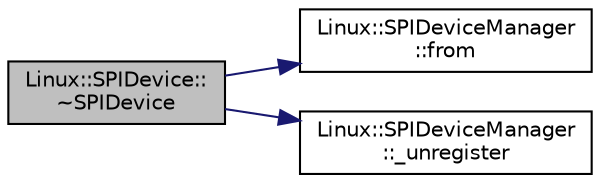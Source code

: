 digraph "Linux::SPIDevice::~SPIDevice"
{
 // INTERACTIVE_SVG=YES
  edge [fontname="Helvetica",fontsize="10",labelfontname="Helvetica",labelfontsize="10"];
  node [fontname="Helvetica",fontsize="10",shape=record];
  rankdir="LR";
  Node1 [label="Linux::SPIDevice::\l~SPIDevice",height=0.2,width=0.4,color="black", fillcolor="grey75", style="filled", fontcolor="black"];
  Node1 -> Node2 [color="midnightblue",fontsize="10",style="solid",fontname="Helvetica"];
  Node2 [label="Linux::SPIDeviceManager\l::from",height=0.2,width=0.4,color="black", fillcolor="white", style="filled",URL="$classLinux_1_1SPIDeviceManager.html#a773d5dbb1d329b240d6c6f03479929f7"];
  Node1 -> Node3 [color="midnightblue",fontsize="10",style="solid",fontname="Helvetica"];
  Node3 [label="Linux::SPIDeviceManager\l::_unregister",height=0.2,width=0.4,color="black", fillcolor="white", style="filled",URL="$classLinux_1_1SPIDeviceManager.html#a9da067b1510af282a34dd5ede72d1fa5"];
}
